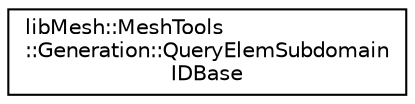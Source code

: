 digraph "类继承关系图"
{
 // INTERACTIVE_SVG=YES
  edge [fontname="Helvetica",fontsize="10",labelfontname="Helvetica",labelfontsize="10"];
  node [fontname="Helvetica",fontsize="10",shape=record];
  rankdir="LR";
  Node1 [label="libMesh::MeshTools\l::Generation::QueryElemSubdomain\lIDBase",height=0.2,width=0.4,color="black", fillcolor="white", style="filled",URL="$classlibMesh_1_1MeshTools_1_1Generation_1_1QueryElemSubdomainIDBase.html",tooltip="Class for receiving the callback during extrusion generation and providing user-defined subdomains ba..."];
}
